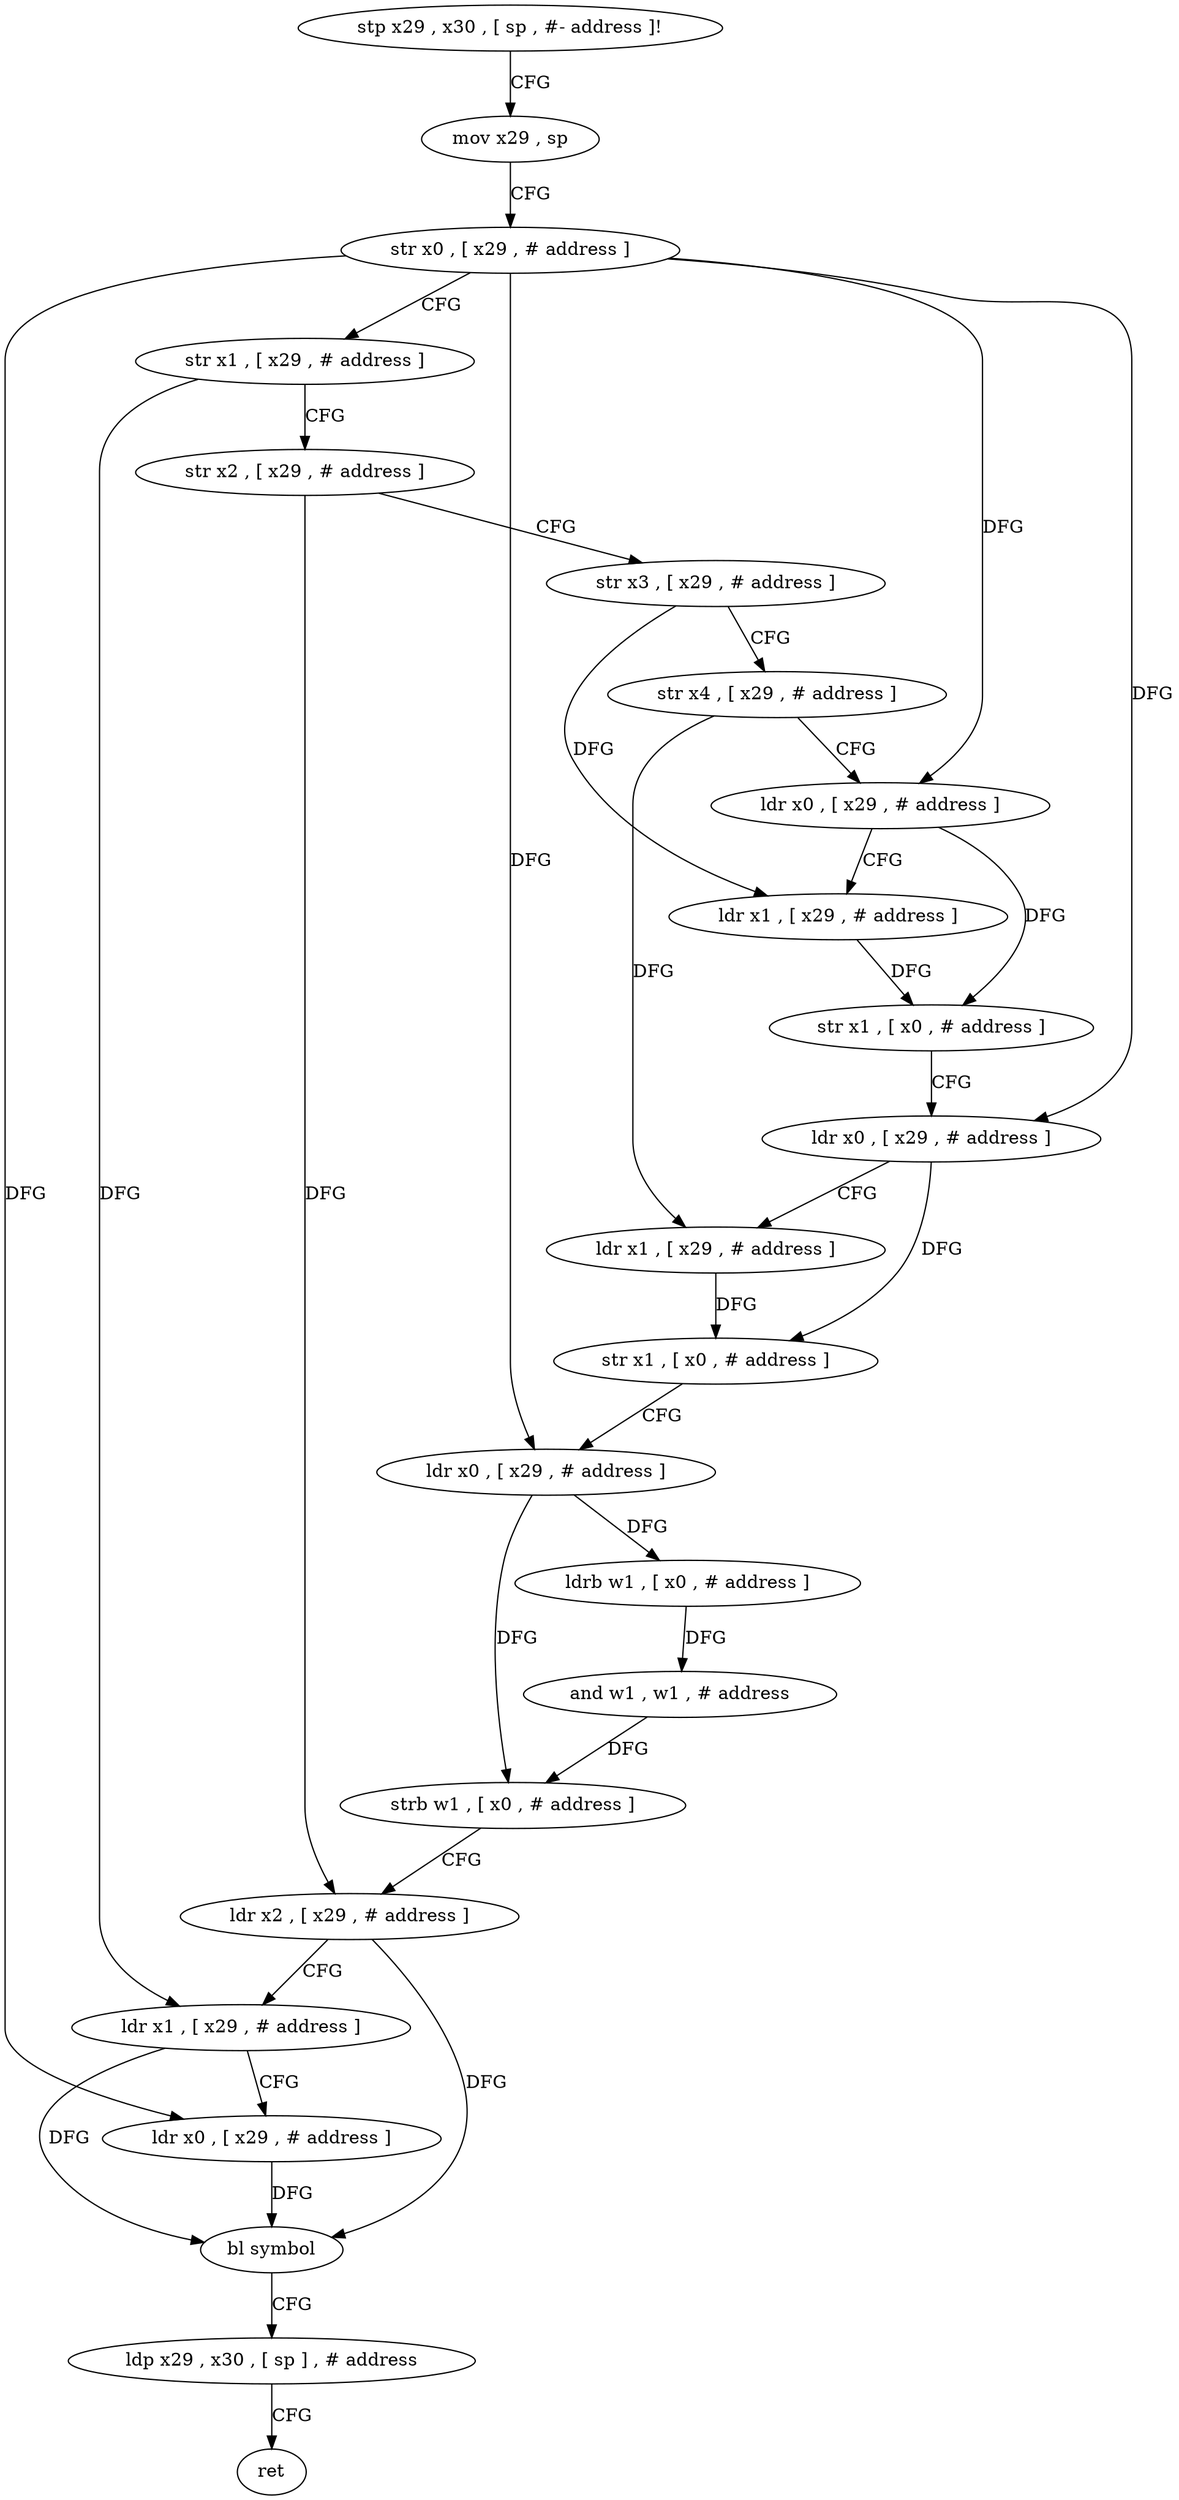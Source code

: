 digraph "func" {
"245136" [label = "stp x29 , x30 , [ sp , #- address ]!" ]
"245140" [label = "mov x29 , sp" ]
"245144" [label = "str x0 , [ x29 , # address ]" ]
"245148" [label = "str x1 , [ x29 , # address ]" ]
"245152" [label = "str x2 , [ x29 , # address ]" ]
"245156" [label = "str x3 , [ x29 , # address ]" ]
"245160" [label = "str x4 , [ x29 , # address ]" ]
"245164" [label = "ldr x0 , [ x29 , # address ]" ]
"245168" [label = "ldr x1 , [ x29 , # address ]" ]
"245172" [label = "str x1 , [ x0 , # address ]" ]
"245176" [label = "ldr x0 , [ x29 , # address ]" ]
"245180" [label = "ldr x1 , [ x29 , # address ]" ]
"245184" [label = "str x1 , [ x0 , # address ]" ]
"245188" [label = "ldr x0 , [ x29 , # address ]" ]
"245192" [label = "ldrb w1 , [ x0 , # address ]" ]
"245196" [label = "and w1 , w1 , # address" ]
"245200" [label = "strb w1 , [ x0 , # address ]" ]
"245204" [label = "ldr x2 , [ x29 , # address ]" ]
"245208" [label = "ldr x1 , [ x29 , # address ]" ]
"245212" [label = "ldr x0 , [ x29 , # address ]" ]
"245216" [label = "bl symbol" ]
"245220" [label = "ldp x29 , x30 , [ sp ] , # address" ]
"245224" [label = "ret" ]
"245136" -> "245140" [ label = "CFG" ]
"245140" -> "245144" [ label = "CFG" ]
"245144" -> "245148" [ label = "CFG" ]
"245144" -> "245164" [ label = "DFG" ]
"245144" -> "245176" [ label = "DFG" ]
"245144" -> "245188" [ label = "DFG" ]
"245144" -> "245212" [ label = "DFG" ]
"245148" -> "245152" [ label = "CFG" ]
"245148" -> "245208" [ label = "DFG" ]
"245152" -> "245156" [ label = "CFG" ]
"245152" -> "245204" [ label = "DFG" ]
"245156" -> "245160" [ label = "CFG" ]
"245156" -> "245168" [ label = "DFG" ]
"245160" -> "245164" [ label = "CFG" ]
"245160" -> "245180" [ label = "DFG" ]
"245164" -> "245168" [ label = "CFG" ]
"245164" -> "245172" [ label = "DFG" ]
"245168" -> "245172" [ label = "DFG" ]
"245172" -> "245176" [ label = "CFG" ]
"245176" -> "245180" [ label = "CFG" ]
"245176" -> "245184" [ label = "DFG" ]
"245180" -> "245184" [ label = "DFG" ]
"245184" -> "245188" [ label = "CFG" ]
"245188" -> "245192" [ label = "DFG" ]
"245188" -> "245200" [ label = "DFG" ]
"245192" -> "245196" [ label = "DFG" ]
"245196" -> "245200" [ label = "DFG" ]
"245200" -> "245204" [ label = "CFG" ]
"245204" -> "245208" [ label = "CFG" ]
"245204" -> "245216" [ label = "DFG" ]
"245208" -> "245212" [ label = "CFG" ]
"245208" -> "245216" [ label = "DFG" ]
"245212" -> "245216" [ label = "DFG" ]
"245216" -> "245220" [ label = "CFG" ]
"245220" -> "245224" [ label = "CFG" ]
}
